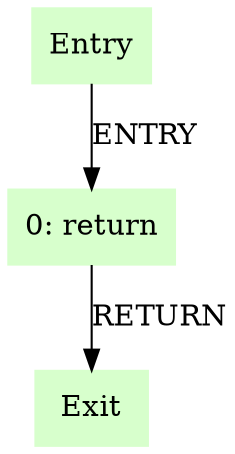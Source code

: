 digraph G {
  node [style=filled,color=".3 .2 1.0",shape=box,];
  "Entry";
  "0: return";
  "Exit";
  "Entry" -> "0: return" [label="ENTRY",];
  "0: return" -> "Exit" [label="RETURN",];
}
